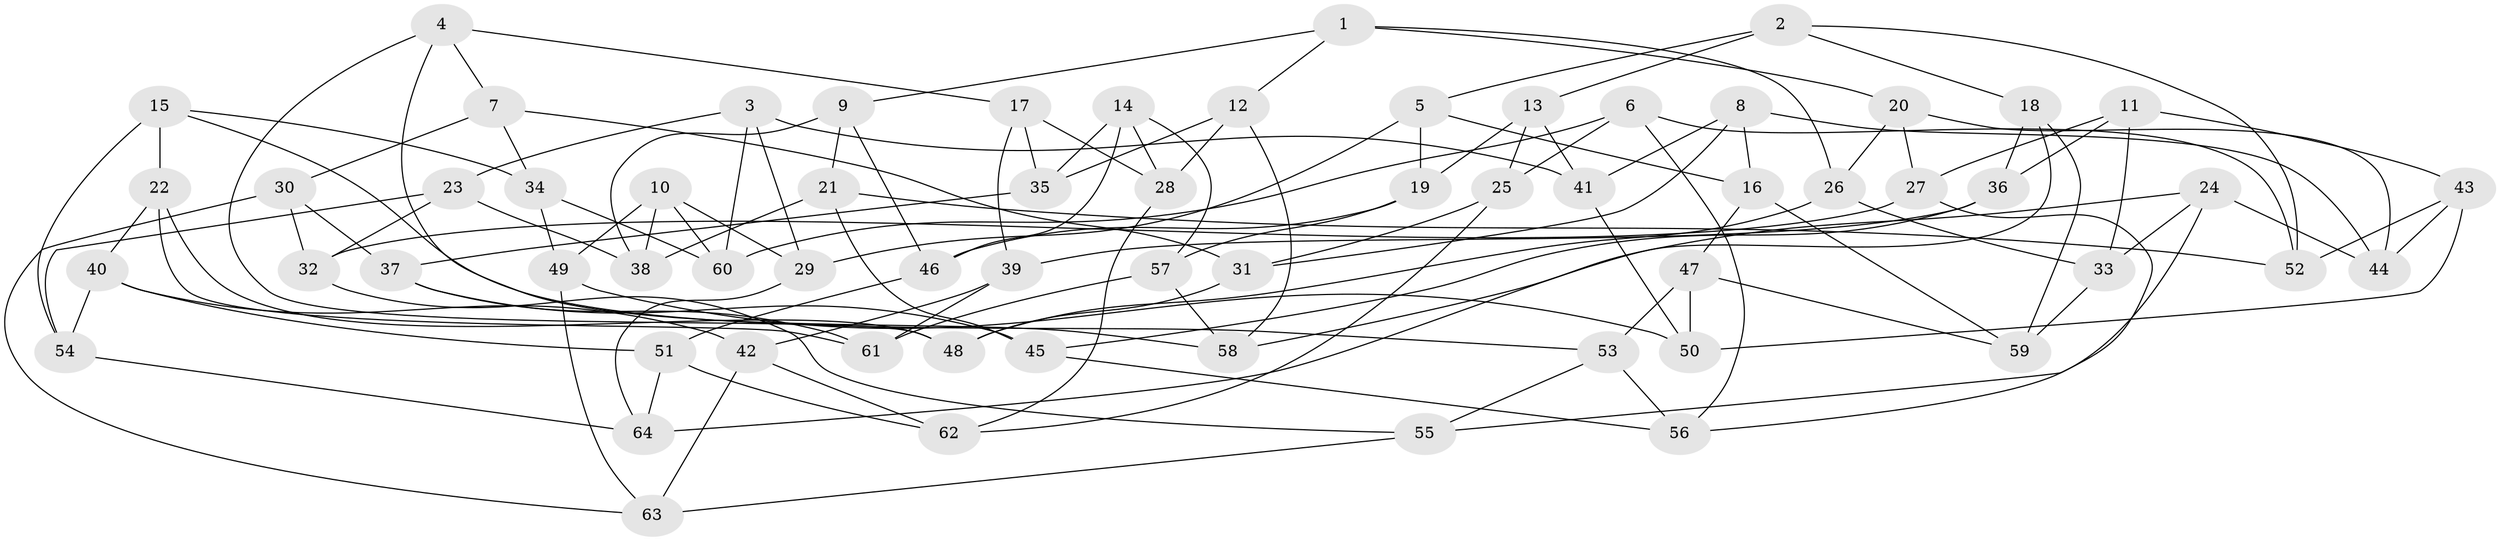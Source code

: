 // Generated by graph-tools (version 1.1) at 2025/50/03/09/25 03:50:55]
// undirected, 64 vertices, 128 edges
graph export_dot {
graph [start="1"]
  node [color=gray90,style=filled];
  1;
  2;
  3;
  4;
  5;
  6;
  7;
  8;
  9;
  10;
  11;
  12;
  13;
  14;
  15;
  16;
  17;
  18;
  19;
  20;
  21;
  22;
  23;
  24;
  25;
  26;
  27;
  28;
  29;
  30;
  31;
  32;
  33;
  34;
  35;
  36;
  37;
  38;
  39;
  40;
  41;
  42;
  43;
  44;
  45;
  46;
  47;
  48;
  49;
  50;
  51;
  52;
  53;
  54;
  55;
  56;
  57;
  58;
  59;
  60;
  61;
  62;
  63;
  64;
  1 -- 9;
  1 -- 26;
  1 -- 12;
  1 -- 20;
  2 -- 5;
  2 -- 13;
  2 -- 18;
  2 -- 52;
  3 -- 29;
  3 -- 60;
  3 -- 41;
  3 -- 23;
  4 -- 17;
  4 -- 58;
  4 -- 7;
  4 -- 48;
  5 -- 16;
  5 -- 19;
  5 -- 29;
  6 -- 56;
  6 -- 52;
  6 -- 60;
  6 -- 25;
  7 -- 31;
  7 -- 30;
  7 -- 34;
  8 -- 44;
  8 -- 16;
  8 -- 31;
  8 -- 41;
  9 -- 21;
  9 -- 46;
  9 -- 38;
  10 -- 29;
  10 -- 49;
  10 -- 38;
  10 -- 60;
  11 -- 33;
  11 -- 27;
  11 -- 43;
  11 -- 36;
  12 -- 28;
  12 -- 58;
  12 -- 35;
  13 -- 25;
  13 -- 41;
  13 -- 19;
  14 -- 28;
  14 -- 35;
  14 -- 46;
  14 -- 57;
  15 -- 53;
  15 -- 22;
  15 -- 54;
  15 -- 34;
  16 -- 47;
  16 -- 59;
  17 -- 39;
  17 -- 28;
  17 -- 35;
  18 -- 64;
  18 -- 59;
  18 -- 36;
  19 -- 57;
  19 -- 46;
  20 -- 26;
  20 -- 44;
  20 -- 27;
  21 -- 45;
  21 -- 52;
  21 -- 38;
  22 -- 40;
  22 -- 61;
  22 -- 48;
  23 -- 54;
  23 -- 32;
  23 -- 38;
  24 -- 58;
  24 -- 33;
  24 -- 55;
  24 -- 44;
  25 -- 31;
  25 -- 62;
  26 -- 33;
  26 -- 48;
  27 -- 56;
  27 -- 32;
  28 -- 62;
  29 -- 64;
  30 -- 37;
  30 -- 32;
  30 -- 63;
  31 -- 48;
  32 -- 55;
  33 -- 59;
  34 -- 60;
  34 -- 49;
  35 -- 37;
  36 -- 39;
  36 -- 45;
  37 -- 61;
  37 -- 45;
  39 -- 42;
  39 -- 61;
  40 -- 51;
  40 -- 54;
  40 -- 42;
  41 -- 50;
  42 -- 62;
  42 -- 63;
  43 -- 44;
  43 -- 52;
  43 -- 50;
  45 -- 56;
  46 -- 51;
  47 -- 53;
  47 -- 59;
  47 -- 50;
  49 -- 63;
  49 -- 50;
  51 -- 64;
  51 -- 62;
  53 -- 55;
  53 -- 56;
  54 -- 64;
  55 -- 63;
  57 -- 61;
  57 -- 58;
}

